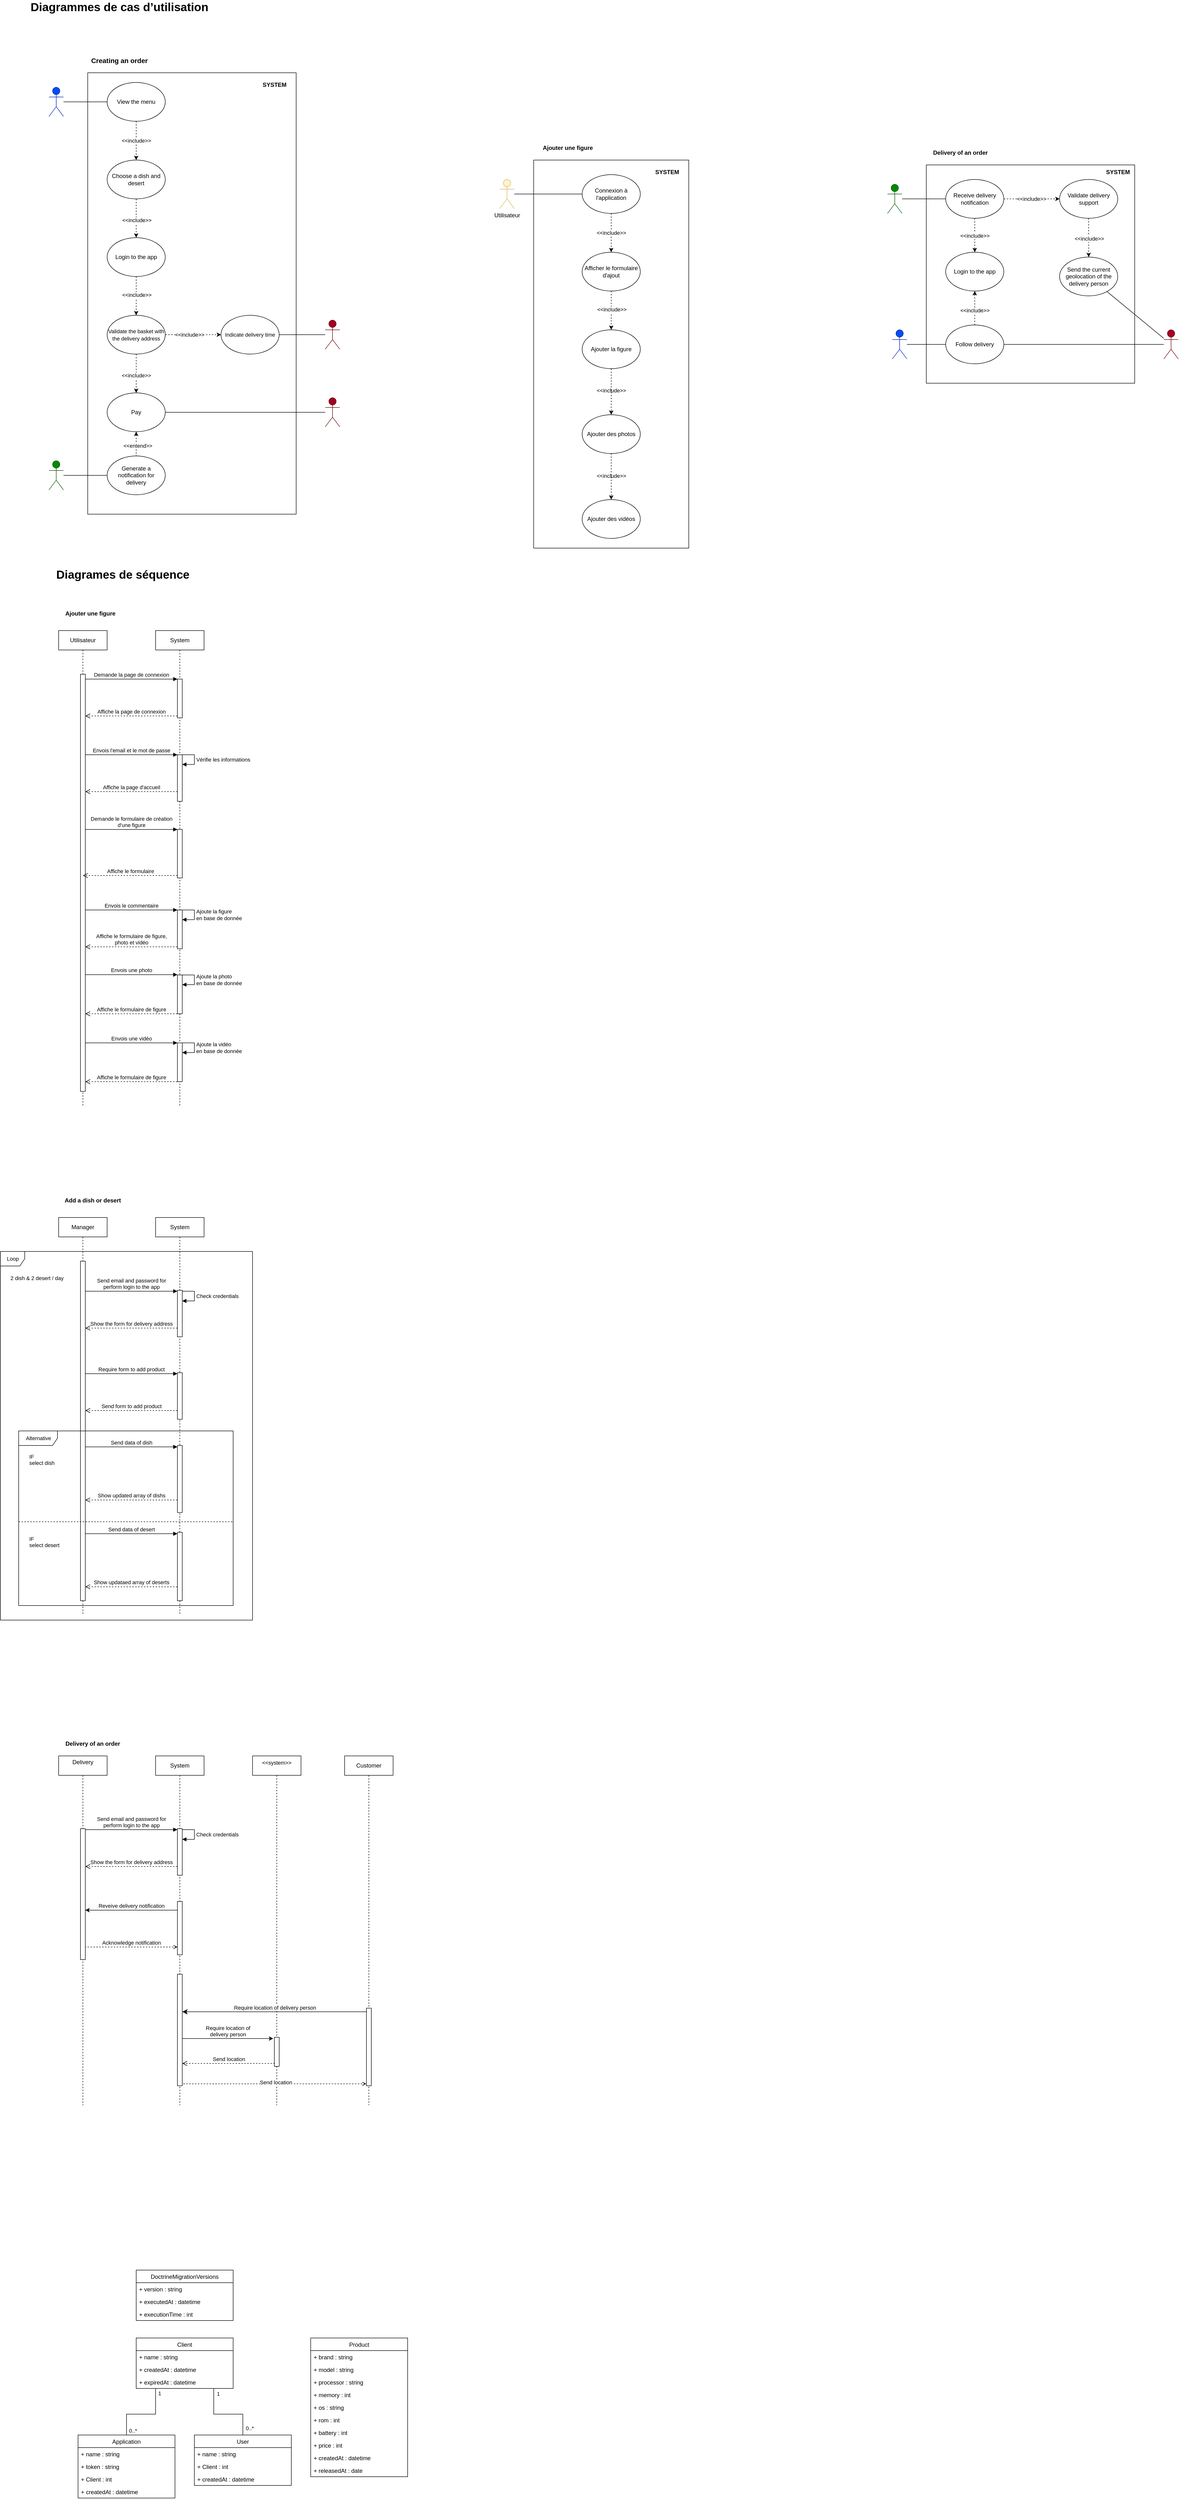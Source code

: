 <mxfile version="24.2.5" type="device">
  <diagram name="Page-1" id="bJd8FTKVX0h3mC1MRTGj">
    <mxGraphModel dx="1845" dy="1398" grid="1" gridSize="10" guides="1" tooltips="1" connect="1" arrows="1" fold="1" page="1" pageScale="1" pageWidth="827" pageHeight="1169" math="0" shadow="0">
      <root>
        <mxCell id="0" />
        <mxCell id="1" parent="0" />
        <mxCell id="SNnkozk0476fBdrd7aOH-89" value="" style="whiteSpace=wrap;html=1;" parent="1" vertex="1">
          <mxGeometry x="1870" y="400" width="430" height="450" as="geometry" />
        </mxCell>
        <mxCell id="SNnkozk0476fBdrd7aOH-65" value="" style="whiteSpace=wrap;html=1;" parent="1" vertex="1">
          <mxGeometry x="1060" y="390" width="320" height="800" as="geometry" />
        </mxCell>
        <mxCell id="SNnkozk0476fBdrd7aOH-47" value="" style="whiteSpace=wrap;html=1;" parent="1" vertex="1">
          <mxGeometry x="140" y="210" width="430" height="910" as="geometry" />
        </mxCell>
        <mxCell id="SNnkozk0476fBdrd7aOH-2" value="&lt;font style=&quot;font-size: 24px;&quot;&gt;&lt;b&gt;Diagrammes de cas d’utilisation&lt;/b&gt;&lt;/font&gt;" style="text;html=1;strokeColor=none;fillColor=none;align=center;verticalAlign=middle;whiteSpace=wrap;rounded=0;" parent="1" vertex="1">
          <mxGeometry x="12.5" y="60" width="385" height="30" as="geometry" />
        </mxCell>
        <mxCell id="SNnkozk0476fBdrd7aOH-4" value="&lt;b&gt;&lt;font style=&quot;font-size: 14px;&quot;&gt;Creating an order&lt;/font&gt;&lt;/b&gt;" style="text;html=1;align=center;verticalAlign=middle;resizable=0;points=[];autosize=1;strokeColor=none;fillColor=none;" parent="1" vertex="1">
          <mxGeometry x="135" y="170" width="140" height="30" as="geometry" />
        </mxCell>
        <mxCell id="SNnkozk0476fBdrd7aOH-7" value="&lt;b&gt;Ajouter une figure&lt;/b&gt;" style="text;html=1;align=center;verticalAlign=middle;resizable=0;points=[];autosize=1;strokeColor=none;fillColor=none;" parent="1" vertex="1">
          <mxGeometry x="1065" y="350" width="130" height="30" as="geometry" />
        </mxCell>
        <mxCell id="SNnkozk0476fBdrd7aOH-8" value="&lt;div&gt;&lt;b&gt;Delivery of an order&lt;/b&gt;&lt;/div&gt;" style="text;html=1;align=center;verticalAlign=middle;resizable=0;points=[];autosize=1;strokeColor=none;fillColor=none;" parent="1" vertex="1">
          <mxGeometry x="1870" y="360" width="140" height="30" as="geometry" />
        </mxCell>
        <mxCell id="SNnkozk0476fBdrd7aOH-18" style="rounded=0;orthogonalLoop=1;jettySize=auto;html=1;endArrow=none;endFill=0;" parent="1" source="SNnkozk0476fBdrd7aOH-12" target="SNnkozk0476fBdrd7aOH-17" edge="1">
          <mxGeometry relative="1" as="geometry" />
        </mxCell>
        <mxCell id="SNnkozk0476fBdrd7aOH-12" value="User" style="shape=umlActor;verticalLabelPosition=bottom;verticalAlign=top;html=1;fillColor=#0050ef;fontColor=#ffffff;strokeColor=#001DBC;" parent="1" vertex="1">
          <mxGeometry x="60" y="240" width="30" height="60" as="geometry" />
        </mxCell>
        <mxCell id="SNnkozk0476fBdrd7aOH-21" value="" style="edgeStyle=orthogonalEdgeStyle;rounded=0;orthogonalLoop=1;jettySize=auto;html=1;dashed=1;" parent="1" source="SNnkozk0476fBdrd7aOH-17" target="SNnkozk0476fBdrd7aOH-20" edge="1">
          <mxGeometry relative="1" as="geometry" />
        </mxCell>
        <mxCell id="SNnkozk0476fBdrd7aOH-32" value="&amp;lt;&amp;lt;include&amp;gt;&amp;gt;" style="edgeLabel;html=1;align=center;verticalAlign=middle;resizable=0;points=[];" parent="SNnkozk0476fBdrd7aOH-21" vertex="1" connectable="0">
          <mxGeometry x="0.265" y="1" relative="1" as="geometry">
            <mxPoint x="-1" y="-11" as="offset" />
          </mxGeometry>
        </mxCell>
        <mxCell id="SNnkozk0476fBdrd7aOH-17" value="View the menu" style="ellipse;whiteSpace=wrap;html=1;" parent="1" vertex="1">
          <mxGeometry x="180" y="230" width="120" height="80" as="geometry" />
        </mxCell>
        <mxCell id="SNnkozk0476fBdrd7aOH-23" value="" style="edgeStyle=orthogonalEdgeStyle;rounded=0;orthogonalLoop=1;jettySize=auto;html=1;dashed=1;" parent="1" source="SNnkozk0476fBdrd7aOH-20" target="SNnkozk0476fBdrd7aOH-22" edge="1">
          <mxGeometry relative="1" as="geometry" />
        </mxCell>
        <mxCell id="SNnkozk0476fBdrd7aOH-33" value="&amp;lt;&amp;lt;include&amp;gt;&amp;gt;" style="edgeLabel;html=1;align=center;verticalAlign=middle;resizable=0;points=[];" parent="SNnkozk0476fBdrd7aOH-23" vertex="1" connectable="0">
          <mxGeometry x="-0.149" y="1" relative="1" as="geometry">
            <mxPoint y="10" as="offset" />
          </mxGeometry>
        </mxCell>
        <mxCell id="SNnkozk0476fBdrd7aOH-20" value="Choose a dish and desert" style="ellipse;whiteSpace=wrap;html=1;" parent="1" vertex="1">
          <mxGeometry x="180" y="390" width="120" height="80" as="geometry" />
        </mxCell>
        <mxCell id="SNnkozk0476fBdrd7aOH-25" value="" style="edgeStyle=orthogonalEdgeStyle;rounded=0;orthogonalLoop=1;jettySize=auto;html=1;dashed=1;" parent="1" source="SNnkozk0476fBdrd7aOH-22" target="SNnkozk0476fBdrd7aOH-24" edge="1">
          <mxGeometry relative="1" as="geometry" />
        </mxCell>
        <mxCell id="SNnkozk0476fBdrd7aOH-34" value="&amp;lt;&amp;lt;include&amp;gt;&amp;gt;" style="edgeLabel;html=1;align=center;verticalAlign=middle;resizable=0;points=[];" parent="SNnkozk0476fBdrd7aOH-25" vertex="1" connectable="0">
          <mxGeometry x="-0.063" y="1" relative="1" as="geometry">
            <mxPoint as="offset" />
          </mxGeometry>
        </mxCell>
        <mxCell id="SNnkozk0476fBdrd7aOH-22" value="Login to the app" style="ellipse;whiteSpace=wrap;html=1;" parent="1" vertex="1">
          <mxGeometry x="180" y="550" width="120" height="80" as="geometry" />
        </mxCell>
        <mxCell id="SNnkozk0476fBdrd7aOH-27" value="" style="edgeStyle=orthogonalEdgeStyle;rounded=0;orthogonalLoop=1;jettySize=auto;html=1;dashed=1;" parent="1" source="SNnkozk0476fBdrd7aOH-24" target="SNnkozk0476fBdrd7aOH-26" edge="1">
          <mxGeometry relative="1" as="geometry" />
        </mxCell>
        <mxCell id="SNnkozk0476fBdrd7aOH-35" value="&amp;lt;&amp;lt;include&amp;gt;&amp;gt;" style="edgeLabel;html=1;align=center;verticalAlign=middle;resizable=0;points=[];" parent="SNnkozk0476fBdrd7aOH-27" vertex="1" connectable="0">
          <mxGeometry x="0.092" relative="1" as="geometry">
            <mxPoint as="offset" />
          </mxGeometry>
        </mxCell>
        <mxCell id="SNnkozk0476fBdrd7aOH-39" value="" style="rounded=0;orthogonalLoop=1;jettySize=auto;html=1;dashed=1;" parent="1" source="SNnkozk0476fBdrd7aOH-24" target="SNnkozk0476fBdrd7aOH-38" edge="1">
          <mxGeometry relative="1" as="geometry" />
        </mxCell>
        <mxCell id="SNnkozk0476fBdrd7aOH-41" value="&amp;lt;&amp;lt;include&amp;gt;&amp;gt;" style="edgeLabel;html=1;align=center;verticalAlign=middle;resizable=0;points=[];" parent="SNnkozk0476fBdrd7aOH-39" vertex="1" connectable="0">
          <mxGeometry x="0.357" relative="1" as="geometry">
            <mxPoint x="-28" as="offset" />
          </mxGeometry>
        </mxCell>
        <mxCell id="SNnkozk0476fBdrd7aOH-24" value="&lt;font style=&quot;font-size: 11px;&quot;&gt;Validate the basket with the delivery address&lt;/font&gt;" style="ellipse;whiteSpace=wrap;html=1;" parent="1" vertex="1">
          <mxGeometry x="180" y="710" width="120" height="80" as="geometry" />
        </mxCell>
        <mxCell id="SNnkozk0476fBdrd7aOH-30" value="" style="rounded=0;orthogonalLoop=1;jettySize=auto;html=1;edgeStyle=orthogonalEdgeStyle;startArrow=classic;startFill=1;endArrow=none;endFill=0;dashed=1;" parent="1" source="SNnkozk0476fBdrd7aOH-26" target="SNnkozk0476fBdrd7aOH-29" edge="1">
          <mxGeometry relative="1" as="geometry" />
        </mxCell>
        <mxCell id="SNnkozk0476fBdrd7aOH-36" value="&amp;lt;&amp;lt;entend&amp;gt;&amp;gt;" style="edgeLabel;html=1;align=center;verticalAlign=middle;resizable=0;points=[];" parent="SNnkozk0476fBdrd7aOH-30" vertex="1" connectable="0">
          <mxGeometry x="0.141" y="3" relative="1" as="geometry">
            <mxPoint as="offset" />
          </mxGeometry>
        </mxCell>
        <mxCell id="SNnkozk0476fBdrd7aOH-26" value="Pay" style="ellipse;whiteSpace=wrap;html=1;" parent="1" vertex="1">
          <mxGeometry x="180" y="870" width="120" height="80" as="geometry" />
        </mxCell>
        <mxCell id="SNnkozk0476fBdrd7aOH-28" value="Delivery&lt;br&gt;person" style="shape=umlActor;verticalLabelPosition=bottom;verticalAlign=top;html=1;fillColor=#008a00;fontColor=#ffffff;strokeColor=#005700;" parent="1" vertex="1">
          <mxGeometry x="60" y="1010" width="30" height="60" as="geometry" />
        </mxCell>
        <mxCell id="SNnkozk0476fBdrd7aOH-49" style="edgeStyle=orthogonalEdgeStyle;rounded=0;orthogonalLoop=1;jettySize=auto;html=1;startArrow=none;startFill=0;endArrow=none;endFill=0;" parent="1" source="SNnkozk0476fBdrd7aOH-29" target="SNnkozk0476fBdrd7aOH-28" edge="1">
          <mxGeometry relative="1" as="geometry" />
        </mxCell>
        <mxCell id="SNnkozk0476fBdrd7aOH-29" value="Generate a notification for delivery" style="ellipse;whiteSpace=wrap;html=1;" parent="1" vertex="1">
          <mxGeometry x="180" y="1000" width="120" height="80" as="geometry" />
        </mxCell>
        <mxCell id="SNnkozk0476fBdrd7aOH-37" value="&amp;lt;&amp;lt;system&amp;gt;&amp;gt;&lt;br&gt;&lt;div&gt;Geolocation system&lt;/div&gt;" style="shape=umlActor;verticalLabelPosition=bottom;verticalAlign=top;html=1;fillColor=#a20025;fontColor=#ffffff;strokeColor=#6F0000;" parent="1" vertex="1">
          <mxGeometry x="630" y="720" width="30" height="60" as="geometry" />
        </mxCell>
        <mxCell id="SNnkozk0476fBdrd7aOH-40" style="edgeStyle=orthogonalEdgeStyle;rounded=0;orthogonalLoop=1;jettySize=auto;html=1;endArrow=none;endFill=0;" parent="1" source="SNnkozk0476fBdrd7aOH-38" target="SNnkozk0476fBdrd7aOH-37" edge="1">
          <mxGeometry relative="1" as="geometry" />
        </mxCell>
        <mxCell id="SNnkozk0476fBdrd7aOH-38" value="&lt;font style=&quot;font-size: 11px;&quot;&gt;Indicate delivery time&lt;/font&gt;" style="ellipse;whiteSpace=wrap;html=1;" parent="1" vertex="1">
          <mxGeometry x="415" y="710" width="120" height="80" as="geometry" />
        </mxCell>
        <mxCell id="SNnkozk0476fBdrd7aOH-46" style="edgeStyle=orthogonalEdgeStyle;rounded=0;orthogonalLoop=1;jettySize=auto;html=1;endArrow=none;endFill=0;" parent="1" source="SNnkozk0476fBdrd7aOH-43" target="SNnkozk0476fBdrd7aOH-26" edge="1">
          <mxGeometry relative="1" as="geometry" />
        </mxCell>
        <mxCell id="SNnkozk0476fBdrd7aOH-43" value="&amp;lt;&amp;lt;system&amp;gt;&amp;gt;&lt;br&gt;Payment partner" style="shape=umlActor;verticalLabelPosition=bottom;verticalAlign=top;html=1;fillColor=#a20025;fontColor=#ffffff;strokeColor=#6F0000;" parent="1" vertex="1">
          <mxGeometry x="630" y="880" width="30" height="60" as="geometry" />
        </mxCell>
        <mxCell id="SNnkozk0476fBdrd7aOH-48" value="&lt;b&gt;SYSTEM&lt;/b&gt;" style="text;html=1;align=center;verticalAlign=middle;resizable=0;points=[];autosize=1;strokeColor=none;fillColor=none;" parent="1" vertex="1">
          <mxGeometry x="490" y="220" width="70" height="30" as="geometry" />
        </mxCell>
        <mxCell id="SNnkozk0476fBdrd7aOH-53" style="edgeStyle=orthogonalEdgeStyle;rounded=0;orthogonalLoop=1;jettySize=auto;html=1;endArrow=none;endFill=0;" parent="1" source="SNnkozk0476fBdrd7aOH-50" target="SNnkozk0476fBdrd7aOH-52" edge="1">
          <mxGeometry relative="1" as="geometry" />
        </mxCell>
        <mxCell id="SNnkozk0476fBdrd7aOH-50" value="Utilisateur" style="shape=umlActor;verticalLabelPosition=bottom;verticalAlign=top;html=1;fillColor=#fff2cc;strokeColor=#d6b656;" parent="1" vertex="1">
          <mxGeometry x="990" y="430" width="30" height="60" as="geometry" />
        </mxCell>
        <mxCell id="SNnkozk0476fBdrd7aOH-55" value="" style="edgeStyle=orthogonalEdgeStyle;rounded=0;orthogonalLoop=1;jettySize=auto;html=1;dashed=1;" parent="1" source="SNnkozk0476fBdrd7aOH-52" target="SNnkozk0476fBdrd7aOH-54" edge="1">
          <mxGeometry relative="1" as="geometry" />
        </mxCell>
        <mxCell id="SNnkozk0476fBdrd7aOH-56" value="&amp;lt;&amp;lt;include&amp;gt;&amp;gt;" style="edgeLabel;html=1;align=center;verticalAlign=middle;resizable=0;points=[];" parent="SNnkozk0476fBdrd7aOH-55" vertex="1" connectable="0">
          <mxGeometry x="0.345" y="-2" relative="1" as="geometry">
            <mxPoint x="2" y="-14" as="offset" />
          </mxGeometry>
        </mxCell>
        <mxCell id="SNnkozk0476fBdrd7aOH-52" value="Connexion à l&#39;application" style="ellipse;whiteSpace=wrap;html=1;" parent="1" vertex="1">
          <mxGeometry x="1160" y="420" width="120" height="80" as="geometry" />
        </mxCell>
        <mxCell id="SNnkozk0476fBdrd7aOH-58" value="" style="edgeStyle=orthogonalEdgeStyle;rounded=0;orthogonalLoop=1;jettySize=auto;html=1;dashed=1;startArrow=none;startFill=0;endArrow=classic;endFill=1;" parent="1" source="SNnkozk0476fBdrd7aOH-54" target="SNnkozk0476fBdrd7aOH-57" edge="1">
          <mxGeometry relative="1" as="geometry" />
        </mxCell>
        <mxCell id="SNnkozk0476fBdrd7aOH-64" value="&amp;lt;&amp;lt;include&amp;gt;&amp;gt;" style="edgeLabel;html=1;align=center;verticalAlign=middle;resizable=0;points=[];" parent="SNnkozk0476fBdrd7aOH-58" vertex="1" connectable="0">
          <mxGeometry x="0.385" y="-2" relative="1" as="geometry">
            <mxPoint x="3" y="-18" as="offset" />
          </mxGeometry>
        </mxCell>
        <mxCell id="ssrvzAzmTKPQs7hIXx47-75" value="&amp;lt;&amp;lt;include&amp;gt;&amp;gt;" style="edgeLabel;html=1;align=center;verticalAlign=middle;resizable=0;points=[];" parent="SNnkozk0476fBdrd7aOH-58" vertex="1" connectable="0">
          <mxGeometry x="0.385" y="-2" relative="1" as="geometry">
            <mxPoint x="2" y="149" as="offset" />
          </mxGeometry>
        </mxCell>
        <mxCell id="ssrvzAzmTKPQs7hIXx47-76" value="&amp;lt;&amp;lt;include&amp;gt;&amp;gt;" style="edgeLabel;html=1;align=center;verticalAlign=middle;resizable=0;points=[];" parent="SNnkozk0476fBdrd7aOH-58" vertex="1" connectable="0">
          <mxGeometry x="0.385" y="-2" relative="1" as="geometry">
            <mxPoint x="2" y="325" as="offset" />
          </mxGeometry>
        </mxCell>
        <mxCell id="SNnkozk0476fBdrd7aOH-54" value="Afficher le formulaire&lt;br&gt;d&#39;ajout" style="ellipse;whiteSpace=wrap;html=1;" parent="1" vertex="1">
          <mxGeometry x="1160" y="580" width="120" height="80" as="geometry" />
        </mxCell>
        <mxCell id="ssrvzAzmTKPQs7hIXx47-72" style="edgeStyle=orthogonalEdgeStyle;rounded=0;orthogonalLoop=1;jettySize=auto;html=1;dashed=1;" parent="1" source="SNnkozk0476fBdrd7aOH-57" target="ssrvzAzmTKPQs7hIXx47-71" edge="1">
          <mxGeometry relative="1" as="geometry" />
        </mxCell>
        <mxCell id="SNnkozk0476fBdrd7aOH-57" value="Ajouter la figure" style="ellipse;whiteSpace=wrap;html=1;" parent="1" vertex="1">
          <mxGeometry x="1160" y="740" width="120" height="80" as="geometry" />
        </mxCell>
        <mxCell id="SNnkozk0476fBdrd7aOH-66" value="&lt;b&gt;SYSTEM&lt;/b&gt;" style="text;html=1;align=center;verticalAlign=middle;resizable=0;points=[];autosize=1;strokeColor=none;fillColor=none;" parent="1" vertex="1">
          <mxGeometry x="1300" y="400" width="70" height="30" as="geometry" />
        </mxCell>
        <mxCell id="SNnkozk0476fBdrd7aOH-72" style="edgeStyle=orthogonalEdgeStyle;rounded=0;orthogonalLoop=1;jettySize=auto;html=1;endArrow=none;endFill=0;" parent="1" source="SNnkozk0476fBdrd7aOH-67" target="SNnkozk0476fBdrd7aOH-71" edge="1">
          <mxGeometry relative="1" as="geometry" />
        </mxCell>
        <mxCell id="SNnkozk0476fBdrd7aOH-67" value="Delivery&lt;br&gt;person" style="shape=umlActor;verticalLabelPosition=bottom;verticalAlign=top;html=1;fillColor=#008a00;fontColor=#ffffff;strokeColor=#005700;" parent="1" vertex="1">
          <mxGeometry x="1790" y="440" width="30" height="60" as="geometry" />
        </mxCell>
        <mxCell id="SNnkozk0476fBdrd7aOH-77" style="edgeStyle=orthogonalEdgeStyle;rounded=0;orthogonalLoop=1;jettySize=auto;html=1;endArrow=none;endFill=0;" parent="1" source="SNnkozk0476fBdrd7aOH-68" target="SNnkozk0476fBdrd7aOH-80" edge="1">
          <mxGeometry relative="1" as="geometry" />
        </mxCell>
        <mxCell id="SNnkozk0476fBdrd7aOH-68" value="Customer" style="shape=umlActor;verticalLabelPosition=bottom;verticalAlign=top;html=1;fillColor=#0050ef;fontColor=#ffffff;strokeColor=#001DBC;" parent="1" vertex="1">
          <mxGeometry x="1800" y="740" width="30" height="60" as="geometry" />
        </mxCell>
        <mxCell id="SNnkozk0476fBdrd7aOH-83" style="edgeStyle=orthogonalEdgeStyle;rounded=0;orthogonalLoop=1;jettySize=auto;html=1;endArrow=none;endFill=0;" parent="1" source="SNnkozk0476fBdrd7aOH-69" target="SNnkozk0476fBdrd7aOH-80" edge="1">
          <mxGeometry relative="1" as="geometry" />
        </mxCell>
        <mxCell id="SNnkozk0476fBdrd7aOH-87" style="rounded=0;orthogonalLoop=1;jettySize=auto;html=1;endArrow=none;endFill=0;" parent="1" source="SNnkozk0476fBdrd7aOH-69" target="SNnkozk0476fBdrd7aOH-84" edge="1">
          <mxGeometry relative="1" as="geometry" />
        </mxCell>
        <mxCell id="SNnkozk0476fBdrd7aOH-69" value="&amp;lt;&amp;lt;system&amp;gt;&amp;gt;&lt;br&gt;&lt;div&gt;Geolocation system&lt;/div&gt;" style="shape=umlActor;verticalLabelPosition=bottom;verticalAlign=top;html=1;fillColor=#a20025;fontColor=#ffffff;strokeColor=#6F0000;" parent="1" vertex="1">
          <mxGeometry x="2360" y="740" width="30" height="60" as="geometry" />
        </mxCell>
        <mxCell id="SNnkozk0476fBdrd7aOH-74" value="" style="edgeStyle=orthogonalEdgeStyle;rounded=0;orthogonalLoop=1;jettySize=auto;html=1;dashed=1;" parent="1" source="SNnkozk0476fBdrd7aOH-71" target="SNnkozk0476fBdrd7aOH-73" edge="1">
          <mxGeometry relative="1" as="geometry" />
        </mxCell>
        <mxCell id="SNnkozk0476fBdrd7aOH-75" value="&amp;lt;&amp;lt;include&amp;gt;&amp;gt;" style="edgeLabel;html=1;align=center;verticalAlign=middle;resizable=0;points=[];" parent="SNnkozk0476fBdrd7aOH-74" vertex="1" connectable="0">
          <mxGeometry x="0.26" y="1" relative="1" as="geometry">
            <mxPoint x="-16" y="1" as="offset" />
          </mxGeometry>
        </mxCell>
        <mxCell id="SNnkozk0476fBdrd7aOH-78" style="rounded=0;orthogonalLoop=1;jettySize=auto;html=1;dashed=1;" parent="1" source="SNnkozk0476fBdrd7aOH-71" target="SNnkozk0476fBdrd7aOH-76" edge="1">
          <mxGeometry relative="1" as="geometry" />
        </mxCell>
        <mxCell id="SNnkozk0476fBdrd7aOH-79" value="&amp;lt;&amp;lt;include&amp;gt;&amp;gt;" style="edgeLabel;html=1;align=center;verticalAlign=middle;resizable=0;points=[];" parent="SNnkozk0476fBdrd7aOH-78" vertex="1" connectable="0">
          <mxGeometry x="0.165" y="-3" relative="1" as="geometry">
            <mxPoint x="3" y="-5" as="offset" />
          </mxGeometry>
        </mxCell>
        <mxCell id="SNnkozk0476fBdrd7aOH-71" value="Receive delivery notification" style="ellipse;whiteSpace=wrap;html=1;" parent="1" vertex="1">
          <mxGeometry x="1910" y="430" width="120" height="80" as="geometry" />
        </mxCell>
        <mxCell id="SNnkozk0476fBdrd7aOH-85" value="" style="edgeStyle=orthogonalEdgeStyle;rounded=0;orthogonalLoop=1;jettySize=auto;html=1;dashed=1;" parent="1" source="SNnkozk0476fBdrd7aOH-73" target="SNnkozk0476fBdrd7aOH-84" edge="1">
          <mxGeometry relative="1" as="geometry" />
        </mxCell>
        <mxCell id="SNnkozk0476fBdrd7aOH-88" value="&amp;lt;&amp;lt;include&amp;gt;&amp;gt;" style="edgeLabel;html=1;align=center;verticalAlign=middle;resizable=0;points=[];" parent="SNnkozk0476fBdrd7aOH-85" vertex="1" connectable="0">
          <mxGeometry x="0.05" y="1" relative="1" as="geometry">
            <mxPoint as="offset" />
          </mxGeometry>
        </mxCell>
        <mxCell id="SNnkozk0476fBdrd7aOH-73" value="Validate delivery support" style="ellipse;whiteSpace=wrap;html=1;" parent="1" vertex="1">
          <mxGeometry x="2145" y="430" width="120" height="80" as="geometry" />
        </mxCell>
        <mxCell id="SNnkozk0476fBdrd7aOH-76" value="Login to the app" style="ellipse;whiteSpace=wrap;html=1;" parent="1" vertex="1">
          <mxGeometry x="1910" y="580" width="120" height="80" as="geometry" />
        </mxCell>
        <mxCell id="SNnkozk0476fBdrd7aOH-81" style="rounded=0;orthogonalLoop=1;jettySize=auto;html=1;dashed=1;" parent="1" source="SNnkozk0476fBdrd7aOH-80" target="SNnkozk0476fBdrd7aOH-76" edge="1">
          <mxGeometry relative="1" as="geometry" />
        </mxCell>
        <mxCell id="SNnkozk0476fBdrd7aOH-82" value="&amp;lt;&amp;lt;include&amp;gt;&amp;gt;" style="edgeLabel;html=1;align=center;verticalAlign=middle;resizable=0;points=[];" parent="SNnkozk0476fBdrd7aOH-81" vertex="1" connectable="0">
          <mxGeometry x="-0.289" y="-3" relative="1" as="geometry">
            <mxPoint x="-3" y="-5" as="offset" />
          </mxGeometry>
        </mxCell>
        <mxCell id="SNnkozk0476fBdrd7aOH-80" value="Follow delivery" style="ellipse;whiteSpace=wrap;html=1;" parent="1" vertex="1">
          <mxGeometry x="1910" y="730" width="120" height="80" as="geometry" />
        </mxCell>
        <mxCell id="SNnkozk0476fBdrd7aOH-84" value="Send the current geolocation of the delivery person" style="ellipse;whiteSpace=wrap;html=1;" parent="1" vertex="1">
          <mxGeometry x="2145" y="590" width="120" height="80" as="geometry" />
        </mxCell>
        <mxCell id="SNnkozk0476fBdrd7aOH-92" value="&lt;b&gt;SYSTEM&lt;/b&gt;" style="text;html=1;align=center;verticalAlign=middle;resizable=0;points=[];autosize=1;strokeColor=none;fillColor=none;" parent="1" vertex="1">
          <mxGeometry x="2230" y="400" width="70" height="30" as="geometry" />
        </mxCell>
        <mxCell id="SNnkozk0476fBdrd7aOH-110" value="&lt;b&gt;&lt;font style=&quot;font-size: 24px;&quot;&gt;Diagrames de séquence&lt;/font&gt;&lt;/b&gt;" style="text;html=1;strokeColor=none;fillColor=none;align=center;verticalAlign=middle;whiteSpace=wrap;rounded=0;" parent="1" vertex="1">
          <mxGeometry x="20" y="1230" width="385" height="30" as="geometry" />
        </mxCell>
        <mxCell id="M8gHz6OF7IMhwvoP7_Hq-1" value="&lt;b&gt;Ajouter une figure&lt;/b&gt;" style="text;html=1;align=center;verticalAlign=middle;resizable=0;points=[];autosize=1;strokeColor=none;fillColor=none;" parent="1" vertex="1">
          <mxGeometry x="80" y="1310" width="130" height="30" as="geometry" />
        </mxCell>
        <mxCell id="M8gHz6OF7IMhwvoP7_Hq-2" value="Utilisateur" style="shape=umlLifeline;perimeter=lifelinePerimeter;whiteSpace=wrap;html=1;container=1;collapsible=0;recursiveResize=0;outlineConnect=0;" parent="1" vertex="1">
          <mxGeometry x="80" y="1360" width="100" height="980" as="geometry" />
        </mxCell>
        <mxCell id="VpnZPA2ySDscZj6MfDkw-8" value="" style="html=1;points=[];perimeter=orthogonalPerimeter;fontSize=11;" parent="M8gHz6OF7IMhwvoP7_Hq-2" vertex="1">
          <mxGeometry x="45" y="90" width="10" height="860" as="geometry" />
        </mxCell>
        <mxCell id="M8gHz6OF7IMhwvoP7_Hq-3" value="System" style="shape=umlLifeline;perimeter=lifelinePerimeter;whiteSpace=wrap;html=1;container=1;collapsible=0;recursiveResize=0;outlineConnect=0;" parent="1" vertex="1">
          <mxGeometry x="280" y="1360" width="100" height="980" as="geometry" />
        </mxCell>
        <mxCell id="VpnZPA2ySDscZj6MfDkw-9" value="" style="html=1;points=[];perimeter=orthogonalPerimeter;fontSize=11;" parent="M8gHz6OF7IMhwvoP7_Hq-3" vertex="1">
          <mxGeometry x="45" y="100" width="10" height="80" as="geometry" />
        </mxCell>
        <mxCell id="VpnZPA2ySDscZj6MfDkw-22" value="Affiche la page d&#39;accueil" style="html=1;verticalAlign=bottom;endArrow=open;dashed=1;endSize=8;rounded=0;fontSize=11;" parent="M8gHz6OF7IMhwvoP7_Hq-3" source="VpnZPA2ySDscZj6MfDkw-27" edge="1">
          <mxGeometry relative="1" as="geometry">
            <mxPoint x="-145" y="332.0" as="targetPoint" />
            <mxPoint x="45" y="332" as="sourcePoint" />
          </mxGeometry>
        </mxCell>
        <mxCell id="VpnZPA2ySDscZj6MfDkw-23" value="Envois l&#39;email et le mot de passe" style="html=1;verticalAlign=bottom;endArrow=block;rounded=0;fontSize=11;" parent="M8gHz6OF7IMhwvoP7_Hq-3" target="VpnZPA2ySDscZj6MfDkw-27" edge="1">
          <mxGeometry relative="1" as="geometry">
            <mxPoint x="-145" y="256" as="sourcePoint" />
            <mxPoint x="45" y="256" as="targetPoint" />
          </mxGeometry>
        </mxCell>
        <mxCell id="VpnZPA2ySDscZj6MfDkw-27" value="" style="html=1;points=[];perimeter=orthogonalPerimeter;fontSize=11;" parent="M8gHz6OF7IMhwvoP7_Hq-3" vertex="1">
          <mxGeometry x="45" y="256" width="10" height="96" as="geometry" />
        </mxCell>
        <mxCell id="VpnZPA2ySDscZj6MfDkw-30" value="Vérifie les informations" style="edgeStyle=orthogonalEdgeStyle;html=1;align=left;spacingLeft=2;endArrow=block;rounded=0;fontSize=11;" parent="M8gHz6OF7IMhwvoP7_Hq-3" source="VpnZPA2ySDscZj6MfDkw-27" target="VpnZPA2ySDscZj6MfDkw-27" edge="1">
          <mxGeometry relative="1" as="geometry">
            <mxPoint x="85" y="256" as="sourcePoint" />
            <Array as="points">
              <mxPoint x="80" y="256" />
              <mxPoint x="80" y="276" />
            </Array>
            <mxPoint x="90" y="276.0" as="targetPoint" />
          </mxGeometry>
        </mxCell>
        <mxCell id="VpnZPA2ySDscZj6MfDkw-32" value="Demande le formulaire de création&lt;br&gt;d&#39;une figure" style="html=1;verticalAlign=bottom;endArrow=block;entryX=0;entryY=0;rounded=0;fontSize=11;" parent="M8gHz6OF7IMhwvoP7_Hq-3" target="VpnZPA2ySDscZj6MfDkw-33" edge="1">
          <mxGeometry relative="1" as="geometry">
            <mxPoint x="-145" y="410" as="sourcePoint" />
          </mxGeometry>
        </mxCell>
        <mxCell id="VpnZPA2ySDscZj6MfDkw-33" value="" style="html=1;points=[];perimeter=orthogonalPerimeter;fontSize=11;" parent="M8gHz6OF7IMhwvoP7_Hq-3" vertex="1">
          <mxGeometry x="45" y="410" width="10" height="100" as="geometry" />
        </mxCell>
        <mxCell id="VpnZPA2ySDscZj6MfDkw-100" value="Envois le commentaire" style="html=1;verticalAlign=bottom;endArrow=block;entryX=0;entryY=0;rounded=0;fontSize=11;" parent="M8gHz6OF7IMhwvoP7_Hq-3" target="VpnZPA2ySDscZj6MfDkw-102" edge="1">
          <mxGeometry relative="1" as="geometry">
            <mxPoint x="-145" y="576" as="sourcePoint" />
            <mxPoint as="offset" />
          </mxGeometry>
        </mxCell>
        <mxCell id="VpnZPA2ySDscZj6MfDkw-101" value="Affiche le formulaire de figure,&lt;br&gt;photo et vidéo" style="html=1;verticalAlign=bottom;endArrow=open;dashed=1;endSize=8;exitX=0;exitY=0.95;rounded=0;fontSize=11;" parent="M8gHz6OF7IMhwvoP7_Hq-3" source="VpnZPA2ySDscZj6MfDkw-102" edge="1">
          <mxGeometry x="-0.002" relative="1" as="geometry">
            <mxPoint x="-145" y="652.0" as="targetPoint" />
            <mxPoint as="offset" />
          </mxGeometry>
        </mxCell>
        <mxCell id="VpnZPA2ySDscZj6MfDkw-102" value="" style="html=1;points=[];perimeter=orthogonalPerimeter;fontSize=11;" parent="M8gHz6OF7IMhwvoP7_Hq-3" vertex="1">
          <mxGeometry x="45" y="576" width="10" height="80" as="geometry" />
        </mxCell>
        <mxCell id="1b7SHwQjB-a3HSirxQ3R-4" value="Ajoute la figure&lt;br&gt;en base de donnée" style="edgeStyle=orthogonalEdgeStyle;html=1;align=left;spacingLeft=2;endArrow=block;rounded=0;fontSize=11;" parent="M8gHz6OF7IMhwvoP7_Hq-3" edge="1">
          <mxGeometry relative="1" as="geometry">
            <mxPoint x="55" y="576" as="sourcePoint" />
            <Array as="points">
              <mxPoint x="80" y="576" />
              <mxPoint x="80" y="596" />
            </Array>
            <mxPoint x="55" y="596" as="targetPoint" />
          </mxGeometry>
        </mxCell>
        <mxCell id="ssrvzAzmTKPQs7hIXx47-77" value="" style="html=1;points=[];perimeter=orthogonalPerimeter;fontSize=11;" parent="M8gHz6OF7IMhwvoP7_Hq-3" vertex="1">
          <mxGeometry x="45" y="710" width="10" height="80" as="geometry" />
        </mxCell>
        <mxCell id="ssrvzAzmTKPQs7hIXx47-78" value="Ajoute la photo&lt;br&gt;en base de donnée" style="edgeStyle=orthogonalEdgeStyle;html=1;align=left;spacingLeft=2;endArrow=block;rounded=0;fontSize=11;" parent="M8gHz6OF7IMhwvoP7_Hq-3" edge="1">
          <mxGeometry relative="1" as="geometry">
            <mxPoint x="55" y="710" as="sourcePoint" />
            <Array as="points">
              <mxPoint x="80" y="710" />
              <mxPoint x="80" y="730" />
            </Array>
            <mxPoint x="55" y="730" as="targetPoint" />
          </mxGeometry>
        </mxCell>
        <mxCell id="ssrvzAzmTKPQs7hIXx47-83" value="" style="html=1;points=[];perimeter=orthogonalPerimeter;fontSize=11;" parent="M8gHz6OF7IMhwvoP7_Hq-3" vertex="1">
          <mxGeometry x="45" y="850" width="10" height="80" as="geometry" />
        </mxCell>
        <mxCell id="ssrvzAzmTKPQs7hIXx47-84" value="Ajoute la vidéo&lt;br&gt;en base de donnée" style="edgeStyle=orthogonalEdgeStyle;html=1;align=left;spacingLeft=2;endArrow=block;rounded=0;fontSize=11;" parent="M8gHz6OF7IMhwvoP7_Hq-3" edge="1">
          <mxGeometry relative="1" as="geometry">
            <mxPoint x="55" y="850" as="sourcePoint" />
            <Array as="points">
              <mxPoint x="80" y="850" />
              <mxPoint x="80" y="870" />
            </Array>
            <mxPoint x="55" y="870" as="targetPoint" />
          </mxGeometry>
        </mxCell>
        <mxCell id="VpnZPA2ySDscZj6MfDkw-10" value="Demande la page de connexion" style="html=1;verticalAlign=bottom;endArrow=block;entryX=0;entryY=0;rounded=0;fontSize=11;" parent="1" source="VpnZPA2ySDscZj6MfDkw-8" target="VpnZPA2ySDscZj6MfDkw-9" edge="1">
          <mxGeometry relative="1" as="geometry">
            <mxPoint x="230" y="1480" as="sourcePoint" />
          </mxGeometry>
        </mxCell>
        <mxCell id="VpnZPA2ySDscZj6MfDkw-11" value="Affiche la page de connexion" style="html=1;verticalAlign=bottom;endArrow=open;dashed=1;endSize=8;exitX=0;exitY=0.95;rounded=0;fontSize=11;" parent="1" source="VpnZPA2ySDscZj6MfDkw-9" target="VpnZPA2ySDscZj6MfDkw-8" edge="1">
          <mxGeometry relative="1" as="geometry">
            <mxPoint x="230" y="1556" as="targetPoint" />
          </mxGeometry>
        </mxCell>
        <mxCell id="VpnZPA2ySDscZj6MfDkw-31" value="Affiche le formulaire" style="html=1;verticalAlign=bottom;endArrow=open;dashed=1;endSize=8;exitX=0;exitY=0.95;rounded=0;fontSize=11;" parent="1" source="VpnZPA2ySDscZj6MfDkw-33" target="M8gHz6OF7IMhwvoP7_Hq-2" edge="1">
          <mxGeometry x="0.002" relative="1" as="geometry">
            <mxPoint x="135" y="1922.0" as="targetPoint" />
            <mxPoint as="offset" />
          </mxGeometry>
        </mxCell>
        <mxCell id="VpnZPA2ySDscZj6MfDkw-115" value="&lt;b&gt;Add a dish or desert&lt;/b&gt;" style="text;html=1;align=center;verticalAlign=middle;resizable=0;points=[];autosize=1;strokeColor=none;fillColor=none;" parent="1" vertex="1">
          <mxGeometry x="80" y="2520" width="140" height="30" as="geometry" />
        </mxCell>
        <mxCell id="VpnZPA2ySDscZj6MfDkw-117" value="Manager" style="shape=umlLifeline;perimeter=lifelinePerimeter;whiteSpace=wrap;html=1;container=1;collapsible=0;recursiveResize=0;outlineConnect=0;" parent="1" vertex="1">
          <mxGeometry x="80" y="2570" width="100" height="820" as="geometry" />
        </mxCell>
        <mxCell id="VpnZPA2ySDscZj6MfDkw-118" value="" style="html=1;points=[];perimeter=orthogonalPerimeter;fontSize=11;" parent="VpnZPA2ySDscZj6MfDkw-117" vertex="1">
          <mxGeometry x="45" y="90" width="10" height="700" as="geometry" />
        </mxCell>
        <mxCell id="VpnZPA2ySDscZj6MfDkw-119" value="System" style="shape=umlLifeline;perimeter=lifelinePerimeter;whiteSpace=wrap;html=1;container=1;collapsible=0;recursiveResize=0;outlineConnect=0;" parent="1" vertex="1">
          <mxGeometry x="280" y="2570" width="100" height="820" as="geometry" />
        </mxCell>
        <mxCell id="VpnZPA2ySDscZj6MfDkw-124" value="Show the form for delivery address" style="html=1;verticalAlign=bottom;endArrow=open;dashed=1;endSize=8;rounded=0;fontSize=11;" parent="VpnZPA2ySDscZj6MfDkw-119" source="VpnZPA2ySDscZj6MfDkw-126" edge="1">
          <mxGeometry relative="1" as="geometry">
            <mxPoint x="-145" y="228.0" as="targetPoint" />
            <mxPoint x="45" y="228" as="sourcePoint" />
          </mxGeometry>
        </mxCell>
        <mxCell id="VpnZPA2ySDscZj6MfDkw-125" value="Send email and password for&lt;br&gt;perform login to the app" style="html=1;verticalAlign=bottom;endArrow=block;rounded=0;fontSize=11;" parent="VpnZPA2ySDscZj6MfDkw-119" target="VpnZPA2ySDscZj6MfDkw-126" edge="1">
          <mxGeometry relative="1" as="geometry">
            <mxPoint x="-145" y="152" as="sourcePoint" />
            <mxPoint x="45" y="152" as="targetPoint" />
          </mxGeometry>
        </mxCell>
        <mxCell id="VpnZPA2ySDscZj6MfDkw-126" value="" style="html=1;points=[];perimeter=orthogonalPerimeter;fontSize=11;" parent="VpnZPA2ySDscZj6MfDkw-119" vertex="1">
          <mxGeometry x="45" y="150" width="10" height="96" as="geometry" />
        </mxCell>
        <mxCell id="VpnZPA2ySDscZj6MfDkw-127" value="Check credentials" style="edgeStyle=orthogonalEdgeStyle;html=1;align=left;spacingLeft=2;endArrow=block;rounded=0;fontSize=11;" parent="VpnZPA2ySDscZj6MfDkw-119" source="VpnZPA2ySDscZj6MfDkw-126" target="VpnZPA2ySDscZj6MfDkw-126" edge="1">
          <mxGeometry relative="1" as="geometry">
            <mxPoint x="85" y="152" as="sourcePoint" />
            <Array as="points">
              <mxPoint x="80" y="152" />
              <mxPoint x="80" y="172" />
            </Array>
            <mxPoint x="90" y="172.0" as="targetPoint" />
          </mxGeometry>
        </mxCell>
        <mxCell id="VpnZPA2ySDscZj6MfDkw-144" value="Send form to add product" style="html=1;verticalAlign=bottom;endArrow=open;dashed=1;endSize=8;rounded=0;fontSize=11;" parent="VpnZPA2ySDscZj6MfDkw-119" source="VpnZPA2ySDscZj6MfDkw-146" edge="1">
          <mxGeometry relative="1" as="geometry">
            <mxPoint x="-145" y="398.0" as="targetPoint" />
            <mxPoint x="-235" y="-2172" as="sourcePoint" />
          </mxGeometry>
        </mxCell>
        <mxCell id="VpnZPA2ySDscZj6MfDkw-145" value="Require form to add product" style="html=1;verticalAlign=bottom;endArrow=block;rounded=0;fontSize=11;" parent="VpnZPA2ySDscZj6MfDkw-119" target="VpnZPA2ySDscZj6MfDkw-146" edge="1">
          <mxGeometry relative="1" as="geometry">
            <mxPoint x="-145" y="322" as="sourcePoint" />
            <mxPoint x="-235" y="-2248" as="targetPoint" />
          </mxGeometry>
        </mxCell>
        <mxCell id="VpnZPA2ySDscZj6MfDkw-146" value="" style="html=1;points=[];perimeter=orthogonalPerimeter;fontSize=11;" parent="VpnZPA2ySDscZj6MfDkw-119" vertex="1">
          <mxGeometry x="45" y="320" width="10" height="96" as="geometry" />
        </mxCell>
        <mxCell id="VpnZPA2ySDscZj6MfDkw-147" value="Loop" style="shape=umlFrame;tabPosition=left;html=1;boundedLbl=1;labelInHeader=1;width=50;height=30;fontSize=11;" parent="1" vertex="1">
          <mxGeometry x="-40" y="2640" width="520" height="760" as="geometry" />
        </mxCell>
        <mxCell id="VpnZPA2ySDscZj6MfDkw-149" value="Alternative" style="shape=umlFrame;tabWidth=110;tabHeight=30;tabPosition=left;html=1;boundedLbl=1;labelInHeader=1;width=80;height=30;fontSize=11;" parent="1" vertex="1">
          <mxGeometry x="-2.5" y="3010" width="442.5" height="360" as="geometry" />
        </mxCell>
        <mxCell id="VpnZPA2ySDscZj6MfDkw-150" value="IF&#xa;select dish" style="text;fontSize=11;" parent="VpnZPA2ySDscZj6MfDkw-149" vertex="1">
          <mxGeometry width="100" height="20" relative="1" as="geometry">
            <mxPoint x="20" y="40" as="offset" />
          </mxGeometry>
        </mxCell>
        <mxCell id="VpnZPA2ySDscZj6MfDkw-151" value="IF&#xa;select desert" style="line;strokeWidth=1;dashed=1;labelPosition=center;verticalLabelPosition=bottom;align=left;verticalAlign=top;spacingLeft=20;spacingTop=15;fontSize=11;" parent="VpnZPA2ySDscZj6MfDkw-149" vertex="1">
          <mxGeometry y="180" width="442.5" height="14.4" as="geometry" />
        </mxCell>
        <mxCell id="VpnZPA2ySDscZj6MfDkw-155" value="Show updated array of dishs" style="html=1;verticalAlign=bottom;endArrow=open;dashed=1;endSize=8;rounded=0;fontSize=11;" parent="VpnZPA2ySDscZj6MfDkw-149" source="VpnZPA2ySDscZj6MfDkw-157" edge="1">
          <mxGeometry relative="1" as="geometry">
            <mxPoint x="137.5" y="142.319" as="targetPoint" />
            <mxPoint x="-232.5" y="-7259.281" as="sourcePoint" />
          </mxGeometry>
        </mxCell>
        <mxCell id="VpnZPA2ySDscZj6MfDkw-156" value="Send data of dish" style="html=1;verticalAlign=bottom;endArrow=block;rounded=0;fontSize=11;" parent="VpnZPA2ySDscZj6MfDkw-149" target="VpnZPA2ySDscZj6MfDkw-157" edge="1">
          <mxGeometry relative="1" as="geometry">
            <mxPoint x="137.5" y="32.879" as="sourcePoint" />
            <mxPoint x="-232.5" y="-7368.721" as="targetPoint" />
          </mxGeometry>
        </mxCell>
        <mxCell id="VpnZPA2ySDscZj6MfDkw-157" value="" style="html=1;points=[];perimeter=orthogonalPerimeter;fontSize=11;" parent="VpnZPA2ySDscZj6MfDkw-149" vertex="1">
          <mxGeometry x="327.5" y="29.999" width="10" height="138.24" as="geometry" />
        </mxCell>
        <mxCell id="VpnZPA2ySDscZj6MfDkw-158" value="Show updataed array of deserts" style="html=1;verticalAlign=bottom;endArrow=open;dashed=1;endSize=8;rounded=0;fontSize=11;" parent="VpnZPA2ySDscZj6MfDkw-149" source="VpnZPA2ySDscZj6MfDkw-160" edge="1">
          <mxGeometry relative="1" as="geometry">
            <mxPoint x="137.5" y="321.352" as="targetPoint" />
            <mxPoint x="-230" y="-11414.648" as="sourcePoint" />
          </mxGeometry>
        </mxCell>
        <mxCell id="VpnZPA2ySDscZj6MfDkw-159" value="Send data of desert" style="html=1;verticalAlign=bottom;endArrow=block;rounded=0;fontSize=11;" parent="VpnZPA2ySDscZj6MfDkw-149" target="VpnZPA2ySDscZj6MfDkw-160" edge="1">
          <mxGeometry relative="1" as="geometry">
            <mxPoint x="137.5" y="211.912" as="sourcePoint" />
            <mxPoint x="-230" y="-11524.088" as="targetPoint" />
          </mxGeometry>
        </mxCell>
        <mxCell id="VpnZPA2ySDscZj6MfDkw-160" value="" style="html=1;points=[];perimeter=orthogonalPerimeter;fontSize=11;" parent="VpnZPA2ySDscZj6MfDkw-149" vertex="1">
          <mxGeometry x="327.5" y="209.03" width="10" height="140.97" as="geometry" />
        </mxCell>
        <mxCell id="VpnZPA2ySDscZj6MfDkw-161" value="2 dish &amp;amp; 2 desert / day" style="text;html=1;align=center;verticalAlign=middle;resizable=0;points=[];autosize=1;strokeColor=none;fillColor=none;fontSize=11;" parent="1" vertex="1">
          <mxGeometry x="-30" y="2680" width="130" height="30" as="geometry" />
        </mxCell>
        <mxCell id="VpnZPA2ySDscZj6MfDkw-163" value="&lt;div&gt;&lt;b&gt;Delivery of an order&lt;/b&gt;&lt;/div&gt;" style="text;html=1;align=center;verticalAlign=middle;resizable=0;points=[];autosize=1;strokeColor=none;fillColor=none;" parent="1" vertex="1">
          <mxGeometry x="80" y="3640" width="140" height="30" as="geometry" />
        </mxCell>
        <mxCell id="VpnZPA2ySDscZj6MfDkw-164" value="Delivery&lt;br style=&quot;color: rgb(255, 255, 255);&quot;&gt;&lt;span style=&quot;color: rgb(255, 255, 255);&quot;&gt;person&lt;/span&gt;" style="shape=umlLifeline;perimeter=lifelinePerimeter;whiteSpace=wrap;html=1;container=1;collapsible=0;recursiveResize=0;outlineConnect=0;" parent="1" vertex="1">
          <mxGeometry x="80" y="3680" width="100" height="720" as="geometry" />
        </mxCell>
        <mxCell id="VpnZPA2ySDscZj6MfDkw-174" value="" style="html=1;points=[];perimeter=orthogonalPerimeter;fontSize=11;" parent="VpnZPA2ySDscZj6MfDkw-164" vertex="1">
          <mxGeometry x="45" y="150" width="10" height="270" as="geometry" />
        </mxCell>
        <mxCell id="VpnZPA2ySDscZj6MfDkw-166" value="System" style="shape=umlLifeline;perimeter=lifelinePerimeter;whiteSpace=wrap;html=1;container=1;collapsible=0;recursiveResize=0;outlineConnect=0;" parent="1" vertex="1">
          <mxGeometry x="280" y="3680" width="100" height="720" as="geometry" />
        </mxCell>
        <mxCell id="VpnZPA2ySDscZj6MfDkw-167" value="Show the form for delivery address" style="html=1;verticalAlign=bottom;endArrow=open;dashed=1;endSize=8;rounded=0;fontSize=11;" parent="VpnZPA2ySDscZj6MfDkw-166" source="VpnZPA2ySDscZj6MfDkw-169" edge="1">
          <mxGeometry relative="1" as="geometry">
            <mxPoint x="-145" y="228.0" as="targetPoint" />
            <mxPoint x="45" y="228" as="sourcePoint" />
          </mxGeometry>
        </mxCell>
        <mxCell id="VpnZPA2ySDscZj6MfDkw-168" value="Send email and password for&lt;br&gt;perform login to the app" style="html=1;verticalAlign=bottom;endArrow=block;rounded=0;fontSize=11;" parent="VpnZPA2ySDscZj6MfDkw-166" target="VpnZPA2ySDscZj6MfDkw-169" edge="1">
          <mxGeometry relative="1" as="geometry">
            <mxPoint x="-145" y="152" as="sourcePoint" />
            <mxPoint x="45" y="152" as="targetPoint" />
          </mxGeometry>
        </mxCell>
        <mxCell id="VpnZPA2ySDscZj6MfDkw-169" value="" style="html=1;points=[];perimeter=orthogonalPerimeter;fontSize=11;" parent="VpnZPA2ySDscZj6MfDkw-166" vertex="1">
          <mxGeometry x="45" y="150" width="10" height="96" as="geometry" />
        </mxCell>
        <mxCell id="VpnZPA2ySDscZj6MfDkw-170" value="Check credentials" style="edgeStyle=orthogonalEdgeStyle;html=1;align=left;spacingLeft=2;endArrow=block;rounded=0;fontSize=11;" parent="VpnZPA2ySDscZj6MfDkw-166" source="VpnZPA2ySDscZj6MfDkw-169" target="VpnZPA2ySDscZj6MfDkw-169" edge="1">
          <mxGeometry relative="1" as="geometry">
            <mxPoint x="85" y="152" as="sourcePoint" />
            <Array as="points">
              <mxPoint x="80" y="152" />
              <mxPoint x="80" y="172" />
            </Array>
            <mxPoint x="90" y="172.0" as="targetPoint" />
          </mxGeometry>
        </mxCell>
        <mxCell id="VpnZPA2ySDscZj6MfDkw-178" value="Acknowledge&amp;nbsp;notification" style="html=1;verticalAlign=bottom;endArrow=none;dashed=1;endSize=8;rounded=0;fontSize=11;startArrow=open;startFill=0;endFill=0;" parent="VpnZPA2ySDscZj6MfDkw-166" edge="1">
          <mxGeometry relative="1" as="geometry">
            <mxPoint x="-145" y="394" as="targetPoint" />
            <mxPoint x="45" y="394" as="sourcePoint" />
          </mxGeometry>
        </mxCell>
        <mxCell id="VpnZPA2ySDscZj6MfDkw-179" value="Reveive delivery notification" style="html=1;verticalAlign=bottom;endArrow=none;rounded=0;fontSize=11;startArrow=classic;startFill=1;endFill=0;" parent="VpnZPA2ySDscZj6MfDkw-166" edge="1">
          <mxGeometry relative="1" as="geometry">
            <mxPoint x="-145" y="318" as="sourcePoint" />
            <mxPoint x="45" y="318" as="targetPoint" />
          </mxGeometry>
        </mxCell>
        <mxCell id="VpnZPA2ySDscZj6MfDkw-197" value="" style="html=1;points=[];perimeter=orthogonalPerimeter;fontSize=11;" parent="VpnZPA2ySDscZj6MfDkw-166" vertex="1">
          <mxGeometry x="45" y="300" width="10" height="110" as="geometry" />
        </mxCell>
        <mxCell id="VpnZPA2ySDscZj6MfDkw-198" value="" style="html=1;points=[];perimeter=orthogonalPerimeter;fontSize=11;" parent="VpnZPA2ySDscZj6MfDkw-166" vertex="1">
          <mxGeometry x="45" y="450" width="10" height="230" as="geometry" />
        </mxCell>
        <mxCell id="VpnZPA2ySDscZj6MfDkw-181" value="&lt;font style=&quot;font-size: 11px;&quot;&gt;&amp;lt;&amp;lt;system&amp;gt;&amp;gt;&lt;br style=&quot;color: rgb(255, 255, 255);&quot;&gt;&lt;/font&gt;&lt;div style=&quot;color: rgb(255, 255, 255); font-size: 11px;&quot;&gt;&lt;font style=&quot;font-size: 11px;&quot;&gt;Geolocation system&lt;/font&gt;&lt;/div&gt;" style="shape=umlLifeline;perimeter=lifelinePerimeter;whiteSpace=wrap;html=1;container=1;collapsible=0;recursiveResize=0;outlineConnect=0;" parent="1" vertex="1">
          <mxGeometry x="480" y="3680" width="100" height="720" as="geometry" />
        </mxCell>
        <mxCell id="VpnZPA2ySDscZj6MfDkw-191" value="" style="html=1;points=[];perimeter=orthogonalPerimeter;fontSize=11;" parent="VpnZPA2ySDscZj6MfDkw-181" vertex="1">
          <mxGeometry x="45" y="580" width="10" height="60" as="geometry" />
        </mxCell>
        <mxCell id="VpnZPA2ySDscZj6MfDkw-189" value="Require location of&lt;br&gt;delivery person" style="html=1;verticalAlign=bottom;endArrow=classic;rounded=0;fontSize=11;startArrow=none;startFill=0;endFill=1;entryX=-0.233;entryY=0.044;entryDx=0;entryDy=0;entryPerimeter=0;" parent="VpnZPA2ySDscZj6MfDkw-181" target="VpnZPA2ySDscZj6MfDkw-191" edge="1">
          <mxGeometry relative="1" as="geometry">
            <mxPoint x="-145" y="582.64" as="sourcePoint" />
            <mxPoint x="-515" y="-6835" as="targetPoint" />
          </mxGeometry>
        </mxCell>
        <mxCell id="VpnZPA2ySDscZj6MfDkw-190" value="Send location" style="html=1;verticalAlign=bottom;endArrow=open;dashed=1;endSize=8;rounded=0;fontSize=11;startArrow=none;startFill=0;endFill=0;exitX=0.1;exitY=0.9;exitDx=0;exitDy=0;exitPerimeter=0;" parent="VpnZPA2ySDscZj6MfDkw-181" source="VpnZPA2ySDscZj6MfDkw-191" edge="1">
          <mxGeometry relative="1" as="geometry">
            <mxPoint x="-145" y="634" as="targetPoint" />
            <mxPoint x="-515" y="-6759" as="sourcePoint" />
          </mxGeometry>
        </mxCell>
        <mxCell id="VpnZPA2ySDscZj6MfDkw-183" value="Customer" style="shape=umlLifeline;perimeter=lifelinePerimeter;whiteSpace=wrap;html=1;container=1;collapsible=0;recursiveResize=0;outlineConnect=0;" parent="1" vertex="1">
          <mxGeometry x="670" y="3680" width="100" height="720" as="geometry" />
        </mxCell>
        <mxCell id="VpnZPA2ySDscZj6MfDkw-193" value="" style="html=1;points=[];perimeter=orthogonalPerimeter;fontSize=11;" parent="VpnZPA2ySDscZj6MfDkw-183" vertex="1">
          <mxGeometry x="45" y="520" width="10" height="160" as="geometry" />
        </mxCell>
        <mxCell id="VpnZPA2ySDscZj6MfDkw-194" value="Require location of delivery person" style="html=1;verticalAlign=bottom;startArrow=classic;endArrow=none;startSize=8;rounded=0;fontSize=11;startFill=1;endFill=0;entryX=0.1;entryY=0.047;entryDx=0;entryDy=0;entryPerimeter=0;" parent="1" source="VpnZPA2ySDscZj6MfDkw-198" target="VpnZPA2ySDscZj6MfDkw-193" edge="1">
          <mxGeometry relative="1" as="geometry">
            <mxPoint x="325" y="4130" as="sourcePoint" />
          </mxGeometry>
        </mxCell>
        <mxCell id="VpnZPA2ySDscZj6MfDkw-195" value="" style="html=1;verticalAlign=bottom;endArrow=none;dashed=1;endSize=8;rounded=0;fontSize=11;startArrow=open;startFill=0;endFill=0;exitX=-0.05;exitY=0.975;exitDx=0;exitDy=0;exitPerimeter=0;" parent="1" source="VpnZPA2ySDscZj6MfDkw-193" target="VpnZPA2ySDscZj6MfDkw-198" edge="1">
          <mxGeometry relative="1" as="geometry">
            <mxPoint x="700" y="4350" as="sourcePoint" />
            <mxPoint x="620" y="4460" as="targetPoint" />
          </mxGeometry>
        </mxCell>
        <mxCell id="VpnZPA2ySDscZj6MfDkw-196" value="Send location" style="edgeLabel;html=1;align=center;verticalAlign=middle;resizable=0;points=[];fontSize=11;" parent="VpnZPA2ySDscZj6MfDkw-195" vertex="1" connectable="0">
          <mxGeometry x="0.679" y="3" relative="1" as="geometry">
            <mxPoint x="132" y="-6" as="offset" />
          </mxGeometry>
        </mxCell>
        <mxCell id="-dFrpVwXSGYk-0UMOX6e-12" style="edgeStyle=orthogonalEdgeStyle;rounded=0;orthogonalLoop=1;jettySize=auto;html=1;endArrow=none;endFill=0;" parent="1" source="tbwqUJJ4ZJchZTum-U78-3" target="-dFrpVwXSGYk-0UMOX6e-9" edge="1">
          <mxGeometry relative="1" as="geometry">
            <Array as="points">
              <mxPoint x="400" y="5037" />
              <mxPoint x="460" y="5037" />
            </Array>
          </mxGeometry>
        </mxCell>
        <mxCell id="-dFrpVwXSGYk-0UMOX6e-13" value="1" style="edgeLabel;html=1;align=center;verticalAlign=middle;resizable=0;points=[];" parent="-dFrpVwXSGYk-0UMOX6e-12" vertex="1" connectable="0">
          <mxGeometry x="-0.677" y="2" relative="1" as="geometry">
            <mxPoint x="7" y="-14" as="offset" />
          </mxGeometry>
        </mxCell>
        <mxCell id="-dFrpVwXSGYk-0UMOX6e-14" value="0..*" style="edgeLabel;html=1;align=center;verticalAlign=middle;resizable=0;points=[];" parent="-dFrpVwXSGYk-0UMOX6e-12" vertex="1" connectable="0">
          <mxGeometry x="0.823" y="1" relative="1" as="geometry">
            <mxPoint x="13" as="offset" />
          </mxGeometry>
        </mxCell>
        <mxCell id="tbwqUJJ4ZJchZTum-U78-3" value="Client" style="swimlane;fontStyle=0;childLayout=stackLayout;horizontal=1;startSize=26;fillColor=none;horizontalStack=0;resizeParent=1;resizeParentMax=0;resizeLast=0;collapsible=1;marginBottom=0;" parent="1" vertex="1">
          <mxGeometry x="240" y="4880" width="200" height="104" as="geometry">
            <mxRectangle x="75" y="4520" width="90" height="30" as="alternateBounds" />
          </mxGeometry>
        </mxCell>
        <mxCell id="tbwqUJJ4ZJchZTum-U78-4" value="+ name : string" style="text;strokeColor=none;fillColor=none;align=left;verticalAlign=top;spacingLeft=4;spacingRight=4;overflow=hidden;rotatable=0;points=[[0,0.5],[1,0.5]];portConstraint=eastwest;" parent="tbwqUJJ4ZJchZTum-U78-3" vertex="1">
          <mxGeometry y="26" width="200" height="26" as="geometry" />
        </mxCell>
        <mxCell id="1b7SHwQjB-a3HSirxQ3R-1" value="+ createdAt : datetime" style="text;strokeColor=none;fillColor=none;align=left;verticalAlign=top;spacingLeft=4;spacingRight=4;overflow=hidden;rotatable=0;points=[[0,0.5],[1,0.5]];portConstraint=eastwest;" parent="tbwqUJJ4ZJchZTum-U78-3" vertex="1">
          <mxGeometry y="52" width="200" height="26" as="geometry" />
        </mxCell>
        <mxCell id="-dFrpVwXSGYk-0UMOX6e-1" value="+ expiredAt : datetime" style="text;strokeColor=none;fillColor=none;align=left;verticalAlign=top;spacingLeft=4;spacingRight=4;overflow=hidden;rotatable=0;points=[[0,0.5],[1,0.5]];portConstraint=eastwest;" parent="tbwqUJJ4ZJchZTum-U78-3" vertex="1">
          <mxGeometry y="78" width="200" height="26" as="geometry" />
        </mxCell>
        <mxCell id="ssrvzAzmTKPQs7hIXx47-74" style="edgeStyle=orthogonalEdgeStyle;rounded=0;orthogonalLoop=1;jettySize=auto;html=1;dashed=1;" parent="1" source="ssrvzAzmTKPQs7hIXx47-71" target="ssrvzAzmTKPQs7hIXx47-73" edge="1">
          <mxGeometry relative="1" as="geometry" />
        </mxCell>
        <mxCell id="ssrvzAzmTKPQs7hIXx47-71" value="Ajouter des photos" style="ellipse;whiteSpace=wrap;html=1;" parent="1" vertex="1">
          <mxGeometry x="1160" y="915" width="120" height="80" as="geometry" />
        </mxCell>
        <mxCell id="ssrvzAzmTKPQs7hIXx47-73" value="Ajouter des vidéos" style="ellipse;whiteSpace=wrap;html=1;" parent="1" vertex="1">
          <mxGeometry x="1160" y="1090" width="120" height="80" as="geometry" />
        </mxCell>
        <mxCell id="ssrvzAzmTKPQs7hIXx47-79" value="Envois une photo" style="html=1;verticalAlign=bottom;endArrow=block;entryX=0;entryY=0;rounded=0;fontSize=11;" parent="1" edge="1">
          <mxGeometry x="-0.002" relative="1" as="geometry">
            <mxPoint x="135" y="2069.43" as="sourcePoint" />
            <mxPoint as="offset" />
            <mxPoint x="325" y="2069.43" as="targetPoint" />
          </mxGeometry>
        </mxCell>
        <mxCell id="ssrvzAzmTKPQs7hIXx47-80" value="Affiche le formulaire de figure" style="html=1;verticalAlign=bottom;endArrow=open;dashed=1;endSize=8;exitX=0;exitY=0.95;rounded=0;fontSize=11;" parent="1" edge="1">
          <mxGeometry x="-0.002" relative="1" as="geometry">
            <mxPoint x="135" y="2150.0" as="targetPoint" />
            <mxPoint as="offset" />
            <mxPoint x="325" y="2150" as="sourcePoint" />
          </mxGeometry>
        </mxCell>
        <mxCell id="ssrvzAzmTKPQs7hIXx47-85" value="Envois une vidéo" style="html=1;verticalAlign=bottom;endArrow=block;entryX=0;entryY=0;rounded=0;fontSize=11;" parent="1" edge="1">
          <mxGeometry x="-0.002" relative="1" as="geometry">
            <mxPoint x="135" y="2210" as="sourcePoint" />
            <mxPoint as="offset" />
            <mxPoint x="325" y="2210" as="targetPoint" />
          </mxGeometry>
        </mxCell>
        <mxCell id="ssrvzAzmTKPQs7hIXx47-86" value="Affiche le formulaire de figure" style="html=1;verticalAlign=bottom;endArrow=open;dashed=1;endSize=8;exitX=0;exitY=0.95;rounded=0;fontSize=11;" parent="1" edge="1">
          <mxGeometry x="-0.002" relative="1" as="geometry">
            <mxPoint x="135" y="2290.0" as="targetPoint" />
            <mxPoint as="offset" />
            <mxPoint x="325" y="2290" as="sourcePoint" />
          </mxGeometry>
        </mxCell>
        <mxCell id="-dFrpVwXSGYk-0UMOX6e-6" value="Product" style="swimlane;fontStyle=0;childLayout=stackLayout;horizontal=1;startSize=26;fillColor=none;horizontalStack=0;resizeParent=1;resizeParentMax=0;resizeLast=0;collapsible=1;marginBottom=0;" parent="1" vertex="1">
          <mxGeometry x="600" y="4880" width="200" height="286" as="geometry">
            <mxRectangle x="75" y="4520" width="90" height="30" as="alternateBounds" />
          </mxGeometry>
        </mxCell>
        <mxCell id="-dFrpVwXSGYk-0UMOX6e-7" value="+ brand : string" style="text;strokeColor=none;fillColor=none;align=left;verticalAlign=top;spacingLeft=4;spacingRight=4;overflow=hidden;rotatable=0;points=[[0,0.5],[1,0.5]];portConstraint=eastwest;" parent="-dFrpVwXSGYk-0UMOX6e-6" vertex="1">
          <mxGeometry y="26" width="200" height="26" as="geometry" />
        </mxCell>
        <mxCell id="BBBehHWxtNWUYtNOILr8-1" value="+ model : string" style="text;strokeColor=none;fillColor=none;align=left;verticalAlign=top;spacingLeft=4;spacingRight=4;overflow=hidden;rotatable=0;points=[[0,0.5],[1,0.5]];portConstraint=eastwest;" parent="-dFrpVwXSGYk-0UMOX6e-6" vertex="1">
          <mxGeometry y="52" width="200" height="26" as="geometry" />
        </mxCell>
        <mxCell id="BBBehHWxtNWUYtNOILr8-3" value="+ processor : string" style="text;strokeColor=none;fillColor=none;align=left;verticalAlign=top;spacingLeft=4;spacingRight=4;overflow=hidden;rotatable=0;points=[[0,0.5],[1,0.5]];portConstraint=eastwest;" parent="-dFrpVwXSGYk-0UMOX6e-6" vertex="1">
          <mxGeometry y="78" width="200" height="26" as="geometry" />
        </mxCell>
        <mxCell id="BBBehHWxtNWUYtNOILr8-4" value="+ memory : int" style="text;strokeColor=none;fillColor=none;align=left;verticalAlign=top;spacingLeft=4;spacingRight=4;overflow=hidden;rotatable=0;points=[[0,0.5],[1,0.5]];portConstraint=eastwest;" parent="-dFrpVwXSGYk-0UMOX6e-6" vertex="1">
          <mxGeometry y="104" width="200" height="26" as="geometry" />
        </mxCell>
        <mxCell id="BBBehHWxtNWUYtNOILr8-5" value="+ os : string" style="text;strokeColor=none;fillColor=none;align=left;verticalAlign=top;spacingLeft=4;spacingRight=4;overflow=hidden;rotatable=0;points=[[0,0.5],[1,0.5]];portConstraint=eastwest;" parent="-dFrpVwXSGYk-0UMOX6e-6" vertex="1">
          <mxGeometry y="130" width="200" height="26" as="geometry" />
        </mxCell>
        <mxCell id="BBBehHWxtNWUYtNOILr8-6" value="+ rom : int" style="text;strokeColor=none;fillColor=none;align=left;verticalAlign=top;spacingLeft=4;spacingRight=4;overflow=hidden;rotatable=0;points=[[0,0.5],[1,0.5]];portConstraint=eastwest;" parent="-dFrpVwXSGYk-0UMOX6e-6" vertex="1">
          <mxGeometry y="156" width="200" height="26" as="geometry" />
        </mxCell>
        <mxCell id="BBBehHWxtNWUYtNOILr8-7" value="+ battery : int" style="text;strokeColor=none;fillColor=none;align=left;verticalAlign=top;spacingLeft=4;spacingRight=4;overflow=hidden;rotatable=0;points=[[0,0.5],[1,0.5]];portConstraint=eastwest;" parent="-dFrpVwXSGYk-0UMOX6e-6" vertex="1">
          <mxGeometry y="182" width="200" height="26" as="geometry" />
        </mxCell>
        <mxCell id="-dFrpVwXSGYk-0UMOX6e-8" value="+ price : int" style="text;strokeColor=none;fillColor=none;align=left;verticalAlign=top;spacingLeft=4;spacingRight=4;overflow=hidden;rotatable=0;points=[[0,0.5],[1,0.5]];portConstraint=eastwest;" parent="-dFrpVwXSGYk-0UMOX6e-6" vertex="1">
          <mxGeometry y="208" width="200" height="26" as="geometry" />
        </mxCell>
        <mxCell id="BBBehHWxtNWUYtNOILr8-15" value="+ createdAt : datetime" style="text;strokeColor=none;fillColor=none;align=left;verticalAlign=top;spacingLeft=4;spacingRight=4;overflow=hidden;rotatable=0;points=[[0,0.5],[1,0.5]];portConstraint=eastwest;" parent="-dFrpVwXSGYk-0UMOX6e-6" vertex="1">
          <mxGeometry y="234" width="200" height="26" as="geometry" />
        </mxCell>
        <mxCell id="BBBehHWxtNWUYtNOILr8-2" value="+ releasedAt : date" style="text;strokeColor=none;fillColor=none;align=left;verticalAlign=top;spacingLeft=4;spacingRight=4;overflow=hidden;rotatable=0;points=[[0,0.5],[1,0.5]];portConstraint=eastwest;" parent="-dFrpVwXSGYk-0UMOX6e-6" vertex="1">
          <mxGeometry y="260" width="200" height="26" as="geometry" />
        </mxCell>
        <mxCell id="-dFrpVwXSGYk-0UMOX6e-9" value="User" style="swimlane;fontStyle=0;childLayout=stackLayout;horizontal=1;startSize=26;fillColor=none;horizontalStack=0;resizeParent=1;resizeParentMax=0;resizeLast=0;collapsible=1;marginBottom=0;" parent="1" vertex="1">
          <mxGeometry x="360" y="5080" width="200" height="104" as="geometry">
            <mxRectangle x="75" y="4520" width="90" height="30" as="alternateBounds" />
          </mxGeometry>
        </mxCell>
        <mxCell id="-dFrpVwXSGYk-0UMOX6e-10" value="+ name : string" style="text;strokeColor=none;fillColor=none;align=left;verticalAlign=top;spacingLeft=4;spacingRight=4;overflow=hidden;rotatable=0;points=[[0,0.5],[1,0.5]];portConstraint=eastwest;" parent="-dFrpVwXSGYk-0UMOX6e-9" vertex="1">
          <mxGeometry y="26" width="200" height="26" as="geometry" />
        </mxCell>
        <mxCell id="-dFrpVwXSGYk-0UMOX6e-11" value="+ Client : int" style="text;strokeColor=none;fillColor=none;align=left;verticalAlign=top;spacingLeft=4;spacingRight=4;overflow=hidden;rotatable=0;points=[[0,0.5],[1,0.5]];portConstraint=eastwest;" parent="-dFrpVwXSGYk-0UMOX6e-9" vertex="1">
          <mxGeometry y="52" width="200" height="26" as="geometry" />
        </mxCell>
        <mxCell id="BBBehHWxtNWUYtNOILr8-14" value="+ createdAt : datetime" style="text;strokeColor=none;fillColor=none;align=left;verticalAlign=top;spacingLeft=4;spacingRight=4;overflow=hidden;rotatable=0;points=[[0,0.5],[1,0.5]];portConstraint=eastwest;" parent="-dFrpVwXSGYk-0UMOX6e-9" vertex="1">
          <mxGeometry y="78" width="200" height="26" as="geometry" />
        </mxCell>
        <mxCell id="-dFrpVwXSGYk-0UMOX6e-15" value="DoctrineMigrationVersions" style="swimlane;fontStyle=0;childLayout=stackLayout;horizontal=1;startSize=26;fillColor=none;horizontalStack=0;resizeParent=1;resizeParentMax=0;resizeLast=0;collapsible=1;marginBottom=0;" parent="1" vertex="1">
          <mxGeometry x="240" y="4740" width="200" height="104" as="geometry">
            <mxRectangle x="75" y="4520" width="90" height="30" as="alternateBounds" />
          </mxGeometry>
        </mxCell>
        <mxCell id="-dFrpVwXSGYk-0UMOX6e-16" value="+ version : string" style="text;strokeColor=none;fillColor=none;align=left;verticalAlign=top;spacingLeft=4;spacingRight=4;overflow=hidden;rotatable=0;points=[[0,0.5],[1,0.5]];portConstraint=eastwest;" parent="-dFrpVwXSGYk-0UMOX6e-15" vertex="1">
          <mxGeometry y="26" width="200" height="26" as="geometry" />
        </mxCell>
        <mxCell id="-dFrpVwXSGYk-0UMOX6e-17" value="+ executedAt : datetime" style="text;strokeColor=none;fillColor=none;align=left;verticalAlign=top;spacingLeft=4;spacingRight=4;overflow=hidden;rotatable=0;points=[[0,0.5],[1,0.5]];portConstraint=eastwest;" parent="-dFrpVwXSGYk-0UMOX6e-15" vertex="1">
          <mxGeometry y="52" width="200" height="26" as="geometry" />
        </mxCell>
        <mxCell id="-dFrpVwXSGYk-0UMOX6e-18" value="+ executionTime : int" style="text;strokeColor=none;fillColor=none;align=left;verticalAlign=top;spacingLeft=4;spacingRight=4;overflow=hidden;rotatable=0;points=[[0,0.5],[1,0.5]];portConstraint=eastwest;" parent="-dFrpVwXSGYk-0UMOX6e-15" vertex="1">
          <mxGeometry y="78" width="200" height="26" as="geometry" />
        </mxCell>
        <mxCell id="BBBehHWxtNWUYtNOILr8-16" style="edgeStyle=orthogonalEdgeStyle;rounded=0;orthogonalLoop=1;jettySize=auto;html=1;endArrow=none;endFill=0;" parent="1" source="BBBehHWxtNWUYtNOILr8-8" target="tbwqUJJ4ZJchZTum-U78-3" edge="1">
          <mxGeometry relative="1" as="geometry">
            <Array as="points">
              <mxPoint x="220" y="5037" />
              <mxPoint x="280" y="5037" />
            </Array>
          </mxGeometry>
        </mxCell>
        <mxCell id="BBBehHWxtNWUYtNOILr8-17" value="1" style="edgeLabel;html=1;align=center;verticalAlign=middle;resizable=0;points=[];" parent="BBBehHWxtNWUYtNOILr8-16" vertex="1" connectable="0">
          <mxGeometry x="0.872" y="-1" relative="1" as="geometry">
            <mxPoint x="7" as="offset" />
          </mxGeometry>
        </mxCell>
        <mxCell id="BBBehHWxtNWUYtNOILr8-18" value="0..*" style="edgeLabel;html=1;align=center;verticalAlign=middle;resizable=0;points=[];" parent="BBBehHWxtNWUYtNOILr8-16" vertex="1" connectable="0">
          <mxGeometry x="-0.885" y="-1" relative="1" as="geometry">
            <mxPoint x="12" as="offset" />
          </mxGeometry>
        </mxCell>
        <mxCell id="BBBehHWxtNWUYtNOILr8-8" value="Application" style="swimlane;fontStyle=0;childLayout=stackLayout;horizontal=1;startSize=26;fillColor=none;horizontalStack=0;resizeParent=1;resizeParentMax=0;resizeLast=0;collapsible=1;marginBottom=0;" parent="1" vertex="1">
          <mxGeometry x="120" y="5080" width="200" height="130" as="geometry">
            <mxRectangle x="75" y="4520" width="90" height="30" as="alternateBounds" />
          </mxGeometry>
        </mxCell>
        <mxCell id="BBBehHWxtNWUYtNOILr8-9" value="+ name : string" style="text;strokeColor=none;fillColor=none;align=left;verticalAlign=top;spacingLeft=4;spacingRight=4;overflow=hidden;rotatable=0;points=[[0,0.5],[1,0.5]];portConstraint=eastwest;" parent="BBBehHWxtNWUYtNOILr8-8" vertex="1">
          <mxGeometry y="26" width="200" height="26" as="geometry" />
        </mxCell>
        <mxCell id="BBBehHWxtNWUYtNOILr8-12" value="+ token : string" style="text;strokeColor=none;fillColor=none;align=left;verticalAlign=top;spacingLeft=4;spacingRight=4;overflow=hidden;rotatable=0;points=[[0,0.5],[1,0.5]];portConstraint=eastwest;" parent="BBBehHWxtNWUYtNOILr8-8" vertex="1">
          <mxGeometry y="52" width="200" height="26" as="geometry" />
        </mxCell>
        <mxCell id="BBBehHWxtNWUYtNOILr8-13" value="+ Client : int" style="text;strokeColor=none;fillColor=none;align=left;verticalAlign=top;spacingLeft=4;spacingRight=4;overflow=hidden;rotatable=0;points=[[0,0.5],[1,0.5]];portConstraint=eastwest;" parent="BBBehHWxtNWUYtNOILr8-8" vertex="1">
          <mxGeometry y="78" width="200" height="26" as="geometry" />
        </mxCell>
        <mxCell id="BBBehHWxtNWUYtNOILr8-10" value="+ createdAt : datetime" style="text;strokeColor=none;fillColor=none;align=left;verticalAlign=top;spacingLeft=4;spacingRight=4;overflow=hidden;rotatable=0;points=[[0,0.5],[1,0.5]];portConstraint=eastwest;" parent="BBBehHWxtNWUYtNOILr8-8" vertex="1">
          <mxGeometry y="104" width="200" height="26" as="geometry" />
        </mxCell>
      </root>
    </mxGraphModel>
  </diagram>
</mxfile>
